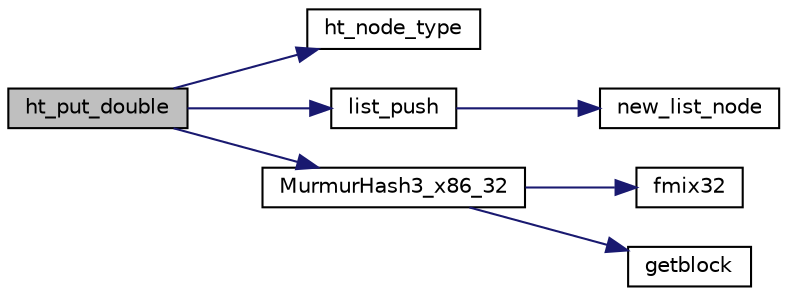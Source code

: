 digraph G
{
  edge [fontname="Helvetica",fontsize="10",labelfontname="Helvetica",labelfontsize="10"];
  node [fontname="Helvetica",fontsize="10",shape=record];
  rankdir=LR;
  Node1 [label="ht_put_double",height=0.2,width=0.4,color="black", fillcolor="grey75", style="filled" fontcolor="black"];
  Node1 -> Node2 [color="midnightblue",fontsize="10",style="solid",fontname="Helvetica"];
  Node2 [label="ht_node_type",height=0.2,width=0.4,color="black", fillcolor="white", style="filled",URL="$group___h_a_s_h___t_a_b_l_e.html#ga49f19e01daabe0bb71e41713b562755d",tooltip="get the type of a node , text version"];
  Node1 -> Node3 [color="midnightblue",fontsize="10",style="solid",fontname="Helvetica"];
  Node3 [label="list_push",height=0.2,width=0.4,color="black", fillcolor="white", style="filled",URL="$group___l_i_s_t.html#ga4eab319289a83524639ee5e9f0441fdf",tooltip="Add a pointer to the end of the list."];
  Node3 -> Node4 [color="midnightblue",fontsize="10",style="solid",fontname="Helvetica"];
  Node4 [label="new_list_node",height=0.2,width=0.4,color="black", fillcolor="white", style="filled",URL="$group___l_i_s_t.html#ga6f57b62b796c1248014bc14a9bb0fc6c",tooltip="Allocate a new node to link in a list."];
  Node1 -> Node5 [color="midnightblue",fontsize="10",style="solid",fontname="Helvetica"];
  Node5 [label="MurmurHash3_x86_32",height=0.2,width=0.4,color="black", fillcolor="white", style="filled",URL="$group___h_a_s_h___t_a_b_l_e.html#ga37412933f308bda727603640d9acefba"];
  Node5 -> Node6 [color="midnightblue",fontsize="10",style="solid",fontname="Helvetica"];
  Node6 [label="fmix32",height=0.2,width=0.4,color="black", fillcolor="white", style="filled",URL="$n__hash_8c.html#a765c15db8766f1a0b049d8a210ad8f60",tooltip="Finalization mix - force all bits of a hash block to avalanche (from murmur&#39;s author)..."];
  Node5 -> Node7 [color="midnightblue",fontsize="10",style="solid",fontname="Helvetica"];
  Node7 [label="getblock",height=0.2,width=0.4,color="black", fillcolor="white", style="filled",URL="$n__hash_8c.html#a9a24bae2dd734e0beaa458c45b6ed386",tooltip="Block read - (from murmur&#39;s author) if your platform needs to do endian-swapping or can only hand..."];
}
